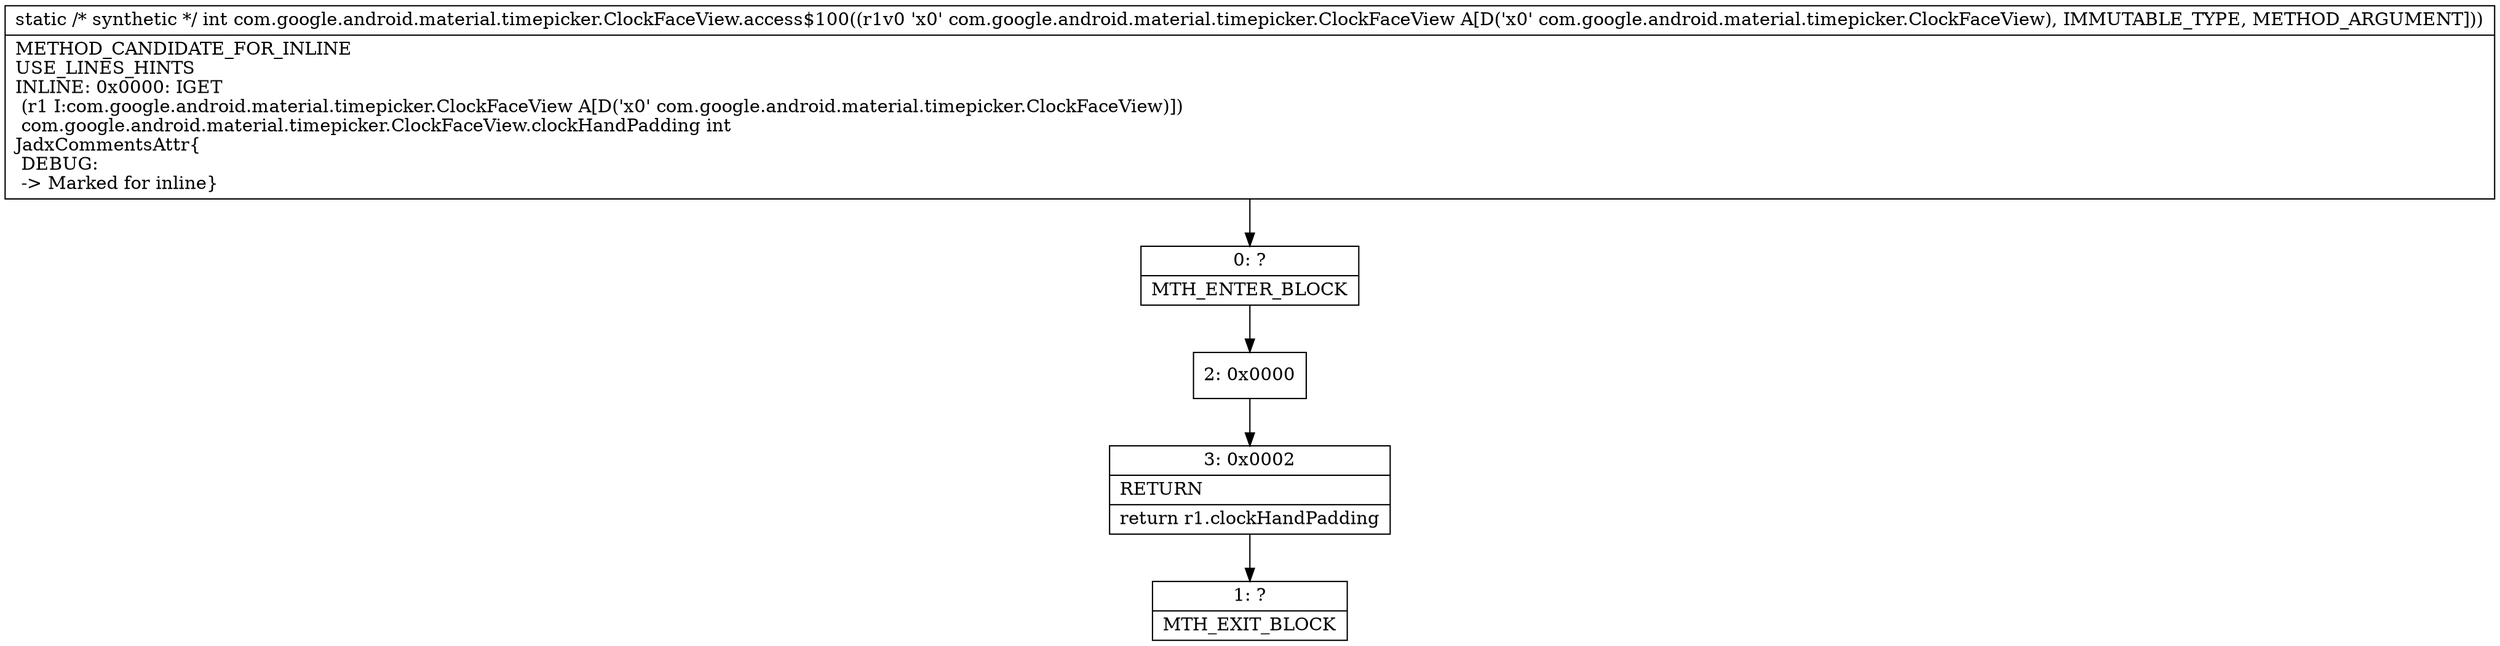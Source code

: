 digraph "CFG forcom.google.android.material.timepicker.ClockFaceView.access$100(Lcom\/google\/android\/material\/timepicker\/ClockFaceView;)I" {
Node_0 [shape=record,label="{0\:\ ?|MTH_ENTER_BLOCK\l}"];
Node_2 [shape=record,label="{2\:\ 0x0000}"];
Node_3 [shape=record,label="{3\:\ 0x0002|RETURN\l|return r1.clockHandPadding\l}"];
Node_1 [shape=record,label="{1\:\ ?|MTH_EXIT_BLOCK\l}"];
MethodNode[shape=record,label="{static \/* synthetic *\/ int com.google.android.material.timepicker.ClockFaceView.access$100((r1v0 'x0' com.google.android.material.timepicker.ClockFaceView A[D('x0' com.google.android.material.timepicker.ClockFaceView), IMMUTABLE_TYPE, METHOD_ARGUMENT]))  | METHOD_CANDIDATE_FOR_INLINE\lUSE_LINES_HINTS\lINLINE: 0x0000: IGET  \l  (r1 I:com.google.android.material.timepicker.ClockFaceView A[D('x0' com.google.android.material.timepicker.ClockFaceView)])\l com.google.android.material.timepicker.ClockFaceView.clockHandPadding int\lJadxCommentsAttr\{\l DEBUG: \l \-\> Marked for inline\}\l}"];
MethodNode -> Node_0;Node_0 -> Node_2;
Node_2 -> Node_3;
Node_3 -> Node_1;
}

